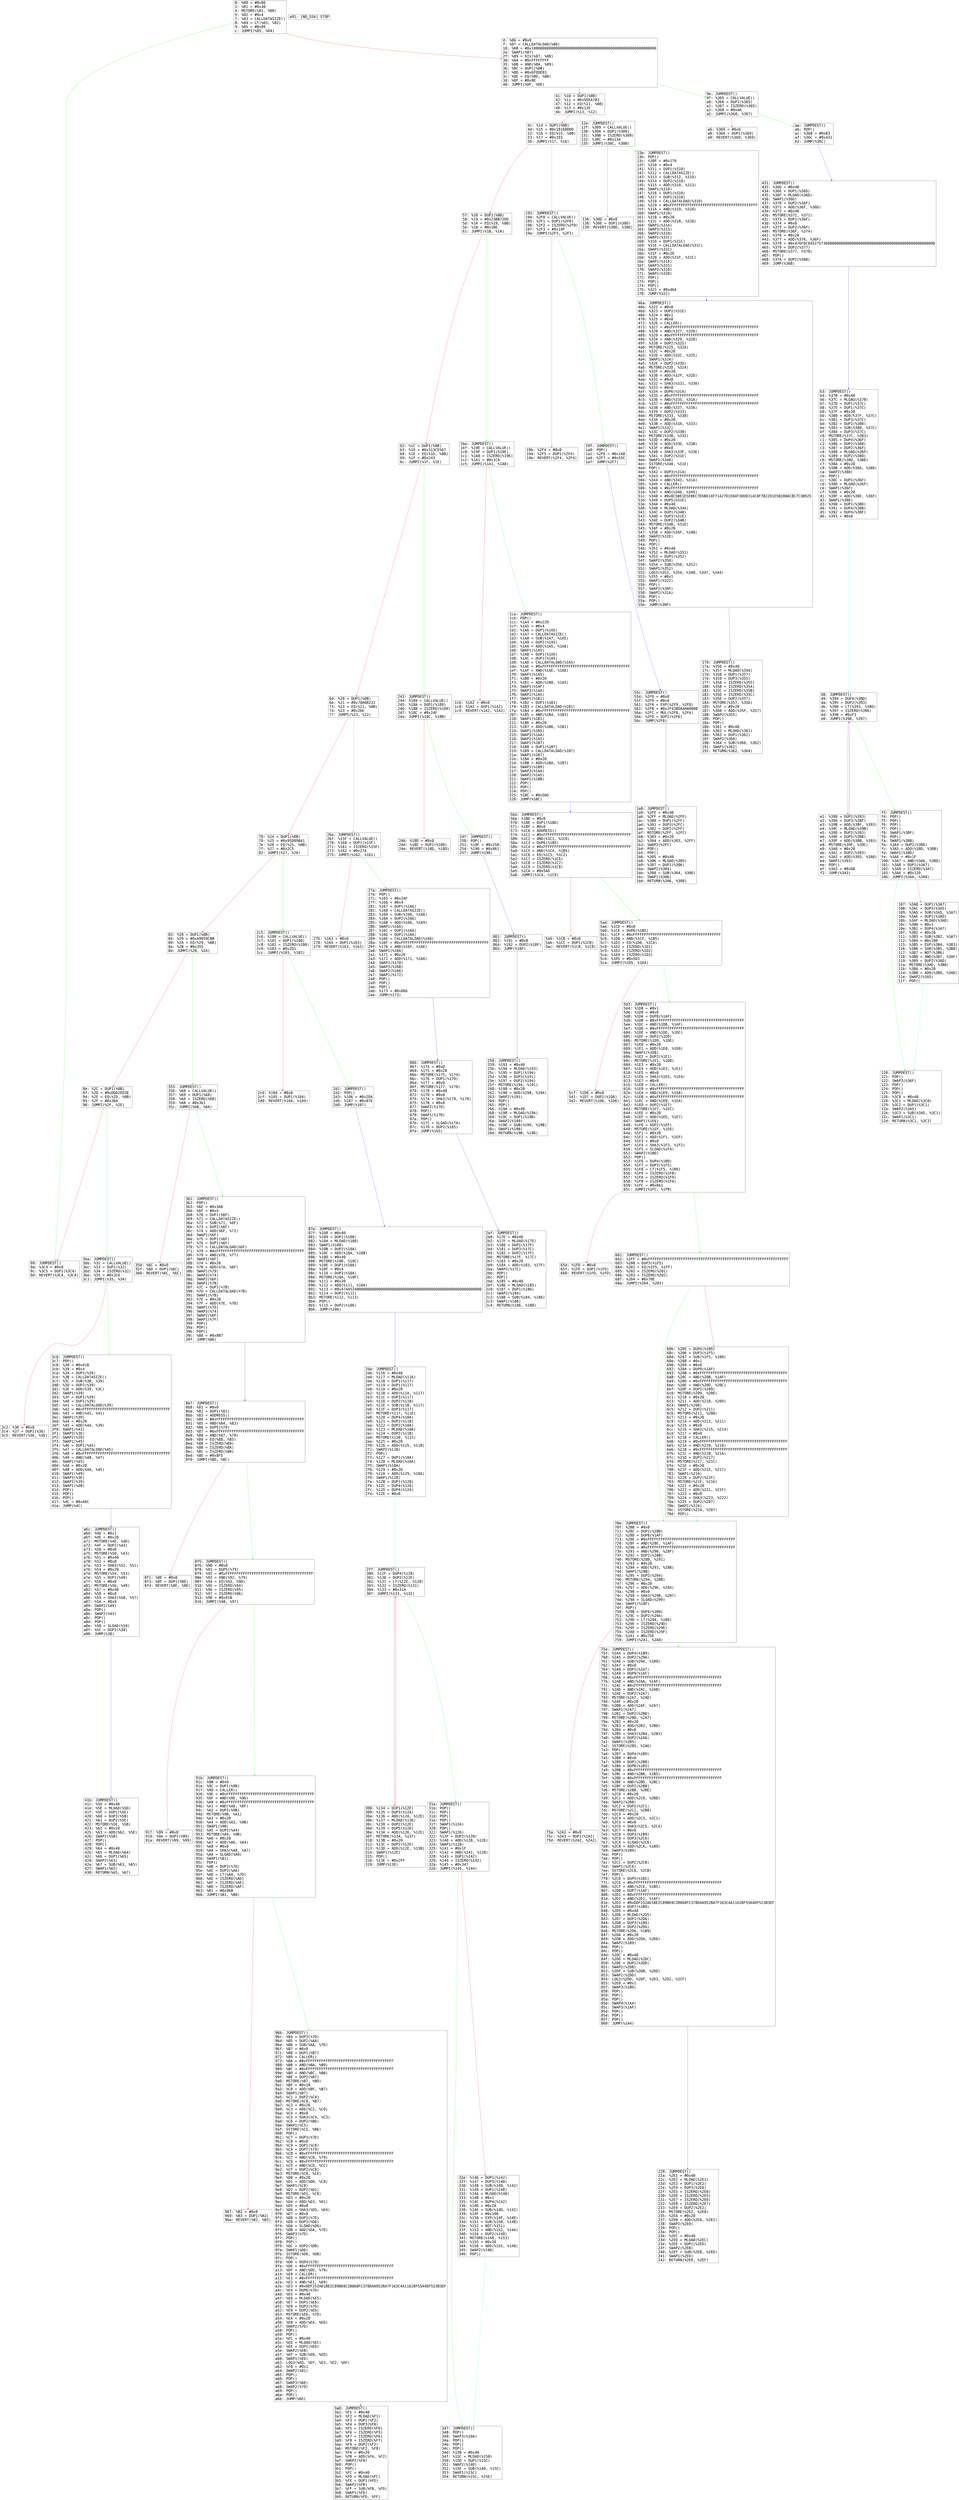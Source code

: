 digraph "graph.cfg.gv" {
	subgraph global {
		node [fontname=Courier fontsize=30.0 rank=same shape=box]
		block_0 [label="0: %00 = #0x80\l2: %01 = #0x40\l4: MSTORE(%01, %00)\l5: %02 = #0x4\l7: %03 = CALLDATASIZE()\l8: %04 = LT(%03, %02)\l9: %05 = #0x99\lc: JUMPI(%05, %04)\l"]
		block_d [label="d: %06 = #0x0\lf: %07 = CALLDATALOAD(%06)\l10: %08 = #0x100000000000000000000000000000000000000000000000000000000\l2e: SWAP1(%07)\l2f: %09 = DIV(%07, %08)\l30: %0A = #0xFFFFFFFF\l35: %0B = AND(%0A, %09)\l36: %0C = DUP1(%0B)\l37: %0D = #0x6FDDE03\l3c: %0E = EQ(%0D, %0B)\l3d: %0F = #0x9E\l40: JUMPI(%0F, %0E)\l"]
		block_41 [label="41: %10 = DUP1(%0B)\l42: %11 = #0x95EA7B3\l47: %12 = EQ(%11, %0B)\l48: %13 = #0x12E\l4b: JUMPI(%13, %12)\l"]
		block_4c [label="4c: %14 = DUP1(%0B)\l4d: %15 = #0x18160DDD\l52: %16 = EQ(%15, %0B)\l53: %17 = #0x193\l56: JUMPI(%17, %16)\l"]
		block_57 [label="57: %18 = DUP1(%0B)\l58: %19 = #0x23B872DD\l5d: %1A = EQ(%19, %0B)\l5e: %1B = #0x1BE\l61: JUMPI(%1B, %1A)\l"]
		block_62 [label="62: %1C = DUP1(%0B)\l63: %1D = #0x313CE567\l68: %1E = EQ(%1D, %0B)\l69: %1F = #0x243\l6c: JUMPI(%1F, %1E)\l"]
		block_6d [label="6d: %20 = DUP1(%0B)\l6e: %21 = #0x70A08231\l73: %22 = EQ(%21, %0B)\l74: %23 = #0x26E\l77: JUMPI(%23, %22)\l"]
		block_78 [label="78: %24 = DUP1(%0B)\l79: %25 = #0x95D89B41\l7e: %26 = EQ(%25, %0B)\l7f: %27 = #0x2C5\l82: JUMPI(%27, %26)\l"]
		block_83 [label="83: %28 = DUP1(%0B)\l84: %29 = #0xA9059CBB\l89: %2A = EQ(%29, %0B)\l8a: %2B = #0x355\l8d: JUMPI(%2B, %2A)\l"]
		block_8e [label="8e: %2C = DUP1(%0B)\l8f: %2D = #0xDD62ED3E\l94: %2E = EQ(%2D, %0B)\l95: %2F = #0x3BA\l98: JUMPI(%2F, %2E)\l"]
		block_99 [label="99: JUMPDEST()\l9a: %3C4 = #0x0\l9c: %3C5 = DUP1(%3C4)\l9d: REVERT(%3C4, %3C4)\l"]
		block_9e [label="9e: JUMPDEST()\l9f: %365 = CALLVALUE()\la0: %366 = DUP1(%365)\la1: %367 = ISZERO(%365)\la2: %368 = #0xAA\la5: JUMPI(%368, %367)\l"]
		block_a6 [label="a6: %369 = #0x0\la8: %36A = DUP1(%369)\la9: REVERT(%369, %369)\l"]
		block_aa [label="aa: JUMPDEST()\lab: POP()\lac: %36B = #0xB3\laf: %36C = #0x431\lb2: JUMP(%36C)\l"]
		block_b3 [label="b3: JUMPDEST()\lb4: %37B = #0x40\lb6: %37C = MLOAD(%37B)\lb7: %37D = DUP1(%37C)\lb8: %37E = DUP1(%37C)\lb9: %37F = #0x20\lbb: %380 = ADD(%37F, %37C)\lbc: %381 = DUP3(%37C)\lbd: %382 = DUP2(%380)\lbe: %383 = SUB(%380, %37C)\lbf: %384 = DUP3(%37C)\lc0: MSTORE(%37C, %383)\lc1: %385 = DUP4(%36F)\lc2: %386 = DUP2(%380)\lc3: %387 = DUP2(%36F)\lc4: %388 = MLOAD(%36F)\lc5: %389 = DUP2(%380)\lc6: MSTORE(%380, %388)\lc7: %38A = #0x20\lc9: %38B = ADD(%38A, %380)\lca: SWAP2(%380)\lcb: POP()\lcc: %38C = DUP1(%36F)\lcd: %38D = MLOAD(%36F)\lce: SWAP1(%36F)\lcf: %38E = #0x20\ld1: %38F = ADD(%38E, %36F)\ld2: SWAP1(%38D)\ld3: %390 = DUP1(%38D)\ld4: %391 = DUP4(%38B)\ld5: %392 = DUP4(%38F)\ld6: %393 = #0x0\l"]
		block_d8 [label="d8: JUMPDEST()\ld9: %394 = DUP4(%38D)\lda: %395 = DUP2(%393)\ldb: %396 = LT(%393, %38D)\ldc: %397 = ISZERO(%396)\ldd: %398 = #0xF3\le0: JUMPI(%398, %397)\l"]
		block_e1 [label="e1: %399 = DUP1(%393)\le2: %39A = DUP3(%38F)\le3: %39B = ADD(%38F, %393)\le4: %39C = MLOAD(%39B)\le5: %39D = DUP2(%393)\le6: %39E = DUP5(%38B)\le7: %39F = ADD(%38B, %393)\le8: MSTORE(%39F, %39C)\le9: %3A0 = #0x20\leb: %3A1 = DUP2(%393)\lec: %3A2 = ADD(%393, %3A0)\led: SWAP1(%393)\lee: POP()\lef: %3A3 = #0xD8\lf2: JUMP(%3A3)\l"]
		block_f3 [label="f3: JUMPDEST()\lf4: POP()\lf5: POP()\lf6: POP()\lf7: POP()\lf8: SWAP1(%38F)\lf9: POP()\lfa: SWAP1(%38B)\lfb: %3A4 = DUP2(%38D)\lfc: %3A5 = ADD(%38D, %38B)\lfd: SWAP1(%38D)\lfe: %3A6 = #0x1F\l100: %3A7 = AND(%3A6, %38D)\l101: %3A8 = DUP1(%3A7)\l102: %3A9 = ISZERO(%3A7)\l103: %3AA = #0x120\l106: JUMPI(%3AA, %3A9)\l"]
		block_107 [label="107: %3AB = DUP1(%3A7)\l108: %3AC = DUP3(%3A5)\l109: %3AD = SUB(%3A5, %3A7)\l10a: %3AE = DUP1(%3AD)\l10b: %3AF = MLOAD(%3AD)\l10c: %3B0 = #0x1\l10e: %3B1 = DUP4(%3A7)\l10f: %3B2 = #0x20\l111: %3B3 = SUB(%3B2, %3A7)\l112: %3B4 = #0x100\l115: %3B5 = EXP(%3B4, %3B3)\l116: %3B6 = SUB(%3B5, %3B0)\l117: %3B7 = NOT(%3B6)\l118: %3B8 = AND(%3B7, %3AF)\l119: %3B9 = DUP2(%3AD)\l11a: MSTORE(%3AD, %3B8)\l11b: %3BA = #0x20\l11d: %3BB = ADD(%3BA, %3AD)\l11e: SWAP2(%3A5)\l11f: POP()\l"]
		block_120 [label="120: JUMPDEST()\l121: POP()\l122: SWAP3(%36F)\l123: POP()\l124: POP()\l125: POP()\l126: %3C0 = #0x40\l128: %3C1 = MLOAD(%3C0)\l129: %3C2 = DUP1(%3C1)\l12a: SWAP2(%3A5)\l12b: %3C3 = SUB(%3A5, %3C1)\l12c: SWAP1(%3C1)\l12d: RETURN(%3C1, %3C3)\l"]
		block_12e [label="12e: JUMPDEST()\l12f: %309 = CALLVALUE()\l130: %30A = DUP1(%309)\l131: %30B = ISZERO(%309)\l132: %30C = #0x13A\l135: JUMPI(%30C, %30B)\l"]
		block_136 [label="136: %30D = #0x0\l138: %30E = DUP1(%30D)\l139: REVERT(%30D, %30D)\l"]
		block_13a [label="13a: JUMPDEST()\l13b: POP()\l13c: %30F = #0x179\l13f: %310 = #0x4\l141: %311 = DUP1(%310)\l142: %312 = CALLDATASIZE()\l143: %313 = SUB(%312, %310)\l144: %314 = DUP2(%310)\l145: %315 = ADD(%310, %313)\l146: SWAP1(%310)\l147: %316 = DUP1(%310)\l148: %317 = DUP1(%310)\l149: %318 = CALLDATALOAD(%310)\l14a: %319 = #0xFFFFFFFFFFFFFFFFFFFFFFFFFFFFFFFFFFFFFFFF\l15f: %31A = AND(%319, %318)\l160: SWAP1(%310)\l161: %31B = #0x20\l163: %31C = ADD(%31B, %310)\l164: SWAP1(%31A)\l165: SWAP3(%315)\l166: SWAP2(%310)\l167: SWAP1(%31C)\l168: %31D = DUP1(%31C)\l169: %31E = CALLDATALOAD(%31C)\l16a: SWAP1(%31C)\l16b: %31F = #0x20\l16d: %320 = ADD(%31F, %31C)\l16e: SWAP1(%31E)\l16f: SWAP3(%315)\l170: SWAP2(%310)\l171: SWAP1(%320)\l172: POP()\l173: POP()\l174: POP()\l175: %321 = #0x46A\l178: JUMP(%321)\l"]
		block_179 [label="179: JUMPDEST()\l17a: %356 = #0x40\l17c: %357 = MLOAD(%356)\l17d: %358 = DUP1(%357)\l17e: %359 = DUP3(%355)\l17f: %35A = ISZERO(%355)\l180: %35B = ISZERO(%35A)\l181: %35C = ISZERO(%35B)\l182: %35D = ISZERO(%35C)\l183: %35E = DUP2(%357)\l184: MSTORE(%357, %35D)\l185: %35F = #0x20\l187: %360 = ADD(%35F, %357)\l188: SWAP2(%355)\l189: POP()\l18a: POP()\l18b: %361 = #0x40\l18d: %362 = MLOAD(%361)\l18e: %363 = DUP1(%362)\l18f: SWAP2(%360)\l190: %364 = SUB(%360, %362)\l191: SWAP1(%362)\l192: RETURN(%362, %364)\l"]
		block_193 [label="193: JUMPDEST()\l194: %2F0 = CALLVALUE()\l195: %2F1 = DUP1(%2F0)\l196: %2F2 = ISZERO(%2F0)\l197: %2F3 = #0x19F\l19a: JUMPI(%2F3, %2F2)\l"]
		block_19b [label="19b: %2F4 = #0x0\l19d: %2F5 = DUP1(%2F4)\l19e: REVERT(%2F4, %2F4)\l"]
		block_19f [label="19f: JUMPDEST()\l1a0: POP()\l1a1: %2F6 = #0x1A8\l1a4: %2F7 = #0x55C\l1a7: JUMP(%2F7)\l"]
		block_1a8 [label="1a8: JUMPDEST()\l1a9: %2FE = #0x40\l1ab: %2FF = MLOAD(%2FE)\l1ac: %300 = DUP1(%2FF)\l1ad: %301 = DUP3(%2FC)\l1ae: %302 = DUP2(%2FF)\l1af: MSTORE(%2FF, %2FC)\l1b0: %303 = #0x20\l1b2: %304 = ADD(%303, %2FF)\l1b3: SWAP2(%2FC)\l1b4: POP()\l1b5: POP()\l1b6: %305 = #0x40\l1b8: %306 = MLOAD(%305)\l1b9: %307 = DUP1(%306)\l1ba: SWAP2(%304)\l1bb: %308 = SUB(%304, %306)\l1bc: SWAP1(%306)\l1bd: RETURN(%306, %308)\l"]
		block_1be [label="1be: JUMPDEST()\l1bf: %19E = CALLVALUE()\l1c0: %19F = DUP1(%19E)\l1c1: %1A0 = ISZERO(%19E)\l1c2: %1A1 = #0x1CA\l1c5: JUMPI(%1A1, %1A0)\l"]
		block_1c6 [label="1c6: %1A2 = #0x0\l1c8: %1A3 = DUP1(%1A2)\l1c9: REVERT(%1A2, %1A2)\l"]
		block_1ca [label="1ca: JUMPDEST()\l1cb: POP()\l1cc: %1A4 = #0x229\l1cf: %1A5 = #0x4\l1d1: %1A6 = DUP1(%1A5)\l1d2: %1A7 = CALLDATASIZE()\l1d3: %1A8 = SUB(%1A7, %1A5)\l1d4: %1A9 = DUP2(%1A5)\l1d5: %1AA = ADD(%1A5, %1A8)\l1d6: SWAP1(%1A5)\l1d7: %1AB = DUP1(%1A5)\l1d8: %1AC = DUP1(%1A5)\l1d9: %1AD = CALLDATALOAD(%1A5)\l1da: %1AE = #0xFFFFFFFFFFFFFFFFFFFFFFFFFFFFFFFFFFFFFFFF\l1ef: %1AF = AND(%1AE, %1AD)\l1f0: SWAP1(%1A5)\l1f1: %1B0 = #0x20\l1f3: %1B1 = ADD(%1B0, %1A5)\l1f4: SWAP1(%1AF)\l1f5: SWAP3(%1AA)\l1f6: SWAP2(%1A5)\l1f7: SWAP1(%1B1)\l1f8: %1B2 = DUP1(%1B1)\l1f9: %1B3 = CALLDATALOAD(%1B1)\l1fa: %1B4 = #0xFFFFFFFFFFFFFFFFFFFFFFFFFFFFFFFFFFFFFFFF\l20f: %1B5 = AND(%1B4, %1B3)\l210: SWAP1(%1B1)\l211: %1B6 = #0x20\l213: %1B7 = ADD(%1B6, %1B1)\l214: SWAP1(%1B5)\l215: SWAP3(%1AA)\l216: SWAP2(%1A5)\l217: SWAP1(%1B7)\l218: %1B8 = DUP1(%1B7)\l219: %1B9 = CALLDATALOAD(%1B7)\l21a: SWAP1(%1B7)\l21b: %1BA = #0x20\l21d: %1BB = ADD(%1BA, %1B7)\l21e: SWAP1(%1B9)\l21f: SWAP3(%1AA)\l220: SWAP2(%1A5)\l221: SWAP1(%1BB)\l222: POP()\l223: POP()\l224: POP()\l225: %1BC = #0x56D\l228: JUMP(%1BC)\l"]
		block_229 [label="229: JUMPDEST()\l22a: %2E1 = #0x40\l22c: %2E2 = MLOAD(%2E1)\l22d: %2E3 = DUP1(%2E2)\l22e: %2E4 = DUP3(%2E0)\l22f: %2E5 = ISZERO(%2E0)\l230: %2E6 = ISZERO(%2E5)\l231: %2E7 = ISZERO(%2E6)\l232: %2E8 = ISZERO(%2E7)\l233: %2E9 = DUP2(%2E2)\l234: MSTORE(%2E2, %2E8)\l235: %2EA = #0x20\l237: %2EB = ADD(%2EA, %2E2)\l238: SWAP2(%2E0)\l239: POP()\l23a: POP()\l23b: %2EC = #0x40\l23d: %2ED = MLOAD(%2EC)\l23e: %2EE = DUP1(%2ED)\l23f: SWAP2(%2EB)\l240: %2EF = SUB(%2EB, %2ED)\l241: SWAP1(%2ED)\l242: RETURN(%2ED, %2EF)\l"]
		block_243 [label="243: JUMPDEST()\l244: %189 = CALLVALUE()\l245: %18A = DUP1(%189)\l246: %18B = ISZERO(%189)\l247: %18C = #0x24F\l24a: JUMPI(%18C, %18B)\l"]
		block_24b [label="24b: %18D = #0x0\l24d: %18E = DUP1(%18D)\l24e: REVERT(%18D, %18D)\l"]
		block_24f [label="24f: JUMPDEST()\l250: POP()\l251: %18F = #0x258\l254: %190 = #0x861\l257: JUMP(%190)\l"]
		block_258 [label="258: JUMPDEST()\l259: %193 = #0x40\l25b: %194 = MLOAD(%193)\l25c: %195 = DUP1(%194)\l25d: %196 = DUP3(%191)\l25e: %197 = DUP2(%194)\l25f: MSTORE(%194, %191)\l260: %198 = #0x20\l262: %199 = ADD(%198, %194)\l263: SWAP2(%191)\l264: POP()\l265: POP()\l266: %19A = #0x40\l268: %19B = MLOAD(%19A)\l269: %19C = DUP1(%19B)\l26a: SWAP2(%199)\l26b: %19D = SUB(%199, %19B)\l26c: SWAP1(%19B)\l26d: RETURN(%19B, %19D)\l"]
		block_26e [label="26e: JUMPDEST()\l26f: %15F = CALLVALUE()\l270: %160 = DUP1(%15F)\l271: %161 = ISZERO(%15F)\l272: %162 = #0x27A\l275: JUMPI(%162, %161)\l"]
		block_276 [label="276: %163 = #0x0\l278: %164 = DUP1(%163)\l279: REVERT(%163, %163)\l"]
		block_27a [label="27a: JUMPDEST()\l27b: POP()\l27c: %165 = #0x2AF\l27f: %166 = #0x4\l281: %167 = DUP1(%166)\l282: %168 = CALLDATASIZE()\l283: %169 = SUB(%168, %166)\l284: %16A = DUP2(%166)\l285: %16B = ADD(%166, %169)\l286: SWAP1(%166)\l287: %16C = DUP1(%166)\l288: %16D = DUP1(%166)\l289: %16E = CALLDATALOAD(%166)\l28a: %16F = #0xFFFFFFFFFFFFFFFFFFFFFFFFFFFFFFFFFFFFFFFF\l29f: %170 = AND(%16F, %16E)\l2a0: SWAP1(%166)\l2a1: %171 = #0x20\l2a3: %172 = ADD(%171, %166)\l2a4: SWAP1(%170)\l2a5: SWAP3(%16B)\l2a6: SWAP2(%166)\l2a7: SWAP1(%172)\l2a8: POP()\l2a9: POP()\l2aa: POP()\l2ab: %173 = #0x866\l2ae: JUMP(%173)\l"]
		block_2af [label="2af: JUMPDEST()\l2b0: %17E = #0x40\l2b2: %17F = MLOAD(%17E)\l2b3: %180 = DUP1(%17F)\l2b4: %181 = DUP3(%17C)\l2b5: %182 = DUP2(%17F)\l2b6: MSTORE(%17F, %17C)\l2b7: %183 = #0x20\l2b9: %184 = ADD(%183, %17F)\l2ba: SWAP2(%17C)\l2bb: POP()\l2bc: POP()\l2bd: %185 = #0x40\l2bf: %186 = MLOAD(%185)\l2c0: %187 = DUP1(%186)\l2c1: SWAP2(%184)\l2c2: %188 = SUB(%184, %186)\l2c3: SWAP1(%186)\l2c4: RETURN(%186, %188)\l"]
		block_2c5 [label="2c5: JUMPDEST()\l2c6: %100 = CALLVALUE()\l2c7: %101 = DUP1(%100)\l2c8: %102 = ISZERO(%100)\l2c9: %103 = #0x2D1\l2cc: JUMPI(%103, %102)\l"]
		block_2cd [label="2cd: %104 = #0x0\l2cf: %105 = DUP1(%104)\l2d0: REVERT(%104, %104)\l"]
		block_2d1 [label="2d1: JUMPDEST()\l2d2: POP()\l2d3: %106 = #0x2DA\l2d6: %107 = #0x87E\l2d9: JUMP(%107)\l"]
		block_2da [label="2da: JUMPDEST()\l2db: %116 = #0x40\l2dd: %117 = MLOAD(%116)\l2de: %118 = DUP1(%117)\l2df: %119 = DUP1(%117)\l2e0: %11A = #0x20\l2e2: %11B = ADD(%11A, %117)\l2e3: %11C = DUP3(%117)\l2e4: %11D = DUP2(%11B)\l2e5: %11E = SUB(%11B, %117)\l2e6: %11F = DUP3(%117)\l2e7: MSTORE(%117, %11E)\l2e8: %120 = DUP4(%10A)\l2e9: %121 = DUP2(%11B)\l2ea: %122 = DUP2(%10A)\l2eb: %123 = MLOAD(%10A)\l2ec: %124 = DUP2(%11B)\l2ed: MSTORE(%11B, %123)\l2ee: %125 = #0x20\l2f0: %126 = ADD(%125, %11B)\l2f1: SWAP2(%11B)\l2f2: POP()\l2f3: %127 = DUP1(%10A)\l2f4: %128 = MLOAD(%10A)\l2f5: SWAP1(%10A)\l2f6: %129 = #0x20\l2f8: %12A = ADD(%129, %10A)\l2f9: SWAP1(%128)\l2fa: %12B = DUP1(%128)\l2fb: %12C = DUP4(%126)\l2fc: %12D = DUP4(%12A)\l2fd: %12E = #0x0\l"]
		block_2ff [label="2ff: JUMPDEST()\l300: %12F = DUP4(%128)\l301: %130 = DUP2(%12E)\l302: %131 = LT(%12E, %128)\l303: %132 = ISZERO(%131)\l304: %133 = #0x31A\l307: JUMPI(%133, %132)\l"]
		block_308 [label="308: %134 = DUP1(%12E)\l309: %135 = DUP3(%12A)\l30a: %136 = ADD(%12A, %12E)\l30b: %137 = MLOAD(%136)\l30c: %138 = DUP2(%12E)\l30d: %139 = DUP5(%126)\l30e: %13A = ADD(%126, %12E)\l30f: MSTORE(%13A, %137)\l310: %13B = #0x20\l312: %13C = DUP2(%12E)\l313: %13D = ADD(%12E, %13B)\l314: SWAP1(%12E)\l315: POP()\l316: %13E = #0x2FF\l319: JUMP(%13E)\l"]
		block_31a [label="31a: JUMPDEST()\l31b: POP()\l31c: POP()\l31d: POP()\l31e: POP()\l31f: SWAP1(%12A)\l320: POP()\l321: SWAP1(%126)\l322: %13F = DUP2(%128)\l323: %140 = ADD(%128, %126)\l324: SWAP1(%128)\l325: %141 = #0x1F\l327: %142 = AND(%141, %128)\l328: %143 = DUP1(%142)\l329: %144 = ISZERO(%142)\l32a: %145 = #0x347\l32d: JUMPI(%145, %144)\l"]
		block_32e [label="32e: %146 = DUP1(%142)\l32f: %147 = DUP3(%140)\l330: %148 = SUB(%140, %142)\l331: %149 = DUP1(%148)\l332: %14A = MLOAD(%148)\l333: %14B = #0x1\l335: %14C = DUP4(%142)\l336: %14D = #0x20\l338: %14E = SUB(%14D, %142)\l339: %14F = #0x100\l33c: %150 = EXP(%14F, %14E)\l33d: %151 = SUB(%150, %14B)\l33e: %152 = NOT(%151)\l33f: %153 = AND(%152, %14A)\l340: %154 = DUP2(%148)\l341: MSTORE(%148, %153)\l342: %155 = #0x20\l344: %156 = ADD(%155, %148)\l345: SWAP2(%140)\l346: POP()\l"]
		block_347 [label="347: JUMPDEST()\l348: POP()\l349: SWAP3(%10A)\l34a: POP()\l34b: POP()\l34c: POP()\l34d: %15B = #0x40\l34f: %15C = MLOAD(%15B)\l350: %15D = DUP1(%15C)\l351: SWAP2(%140)\l352: %15E = SUB(%140, %15C)\l353: SWAP1(%15C)\l354: RETURN(%15C, %15E)\l"]
		block_355 [label="355: JUMPDEST()\l356: %68 = CALLVALUE()\l357: %69 = DUP1(%68)\l358: %6A = ISZERO(%68)\l359: %6B = #0x361\l35c: JUMPI(%6B, %6A)\l"]
		block_35d [label="35d: %6C = #0x0\l35f: %6D = DUP1(%6C)\l360: REVERT(%6C, %6C)\l"]
		block_361 [label="361: JUMPDEST()\l362: POP()\l363: %6E = #0x3A0\l366: %6F = #0x4\l368: %70 = DUP1(%6F)\l369: %71 = CALLDATASIZE()\l36a: %72 = SUB(%71, %6F)\l36b: %73 = DUP2(%6F)\l36c: %74 = ADD(%6F, %72)\l36d: SWAP1(%6F)\l36e: %75 = DUP1(%6F)\l36f: %76 = DUP1(%6F)\l370: %77 = CALLDATALOAD(%6F)\l371: %78 = #0xFFFFFFFFFFFFFFFFFFFFFFFFFFFFFFFFFFFFFFFF\l386: %79 = AND(%78, %77)\l387: SWAP1(%6F)\l388: %7A = #0x20\l38a: %7B = ADD(%7A, %6F)\l38b: SWAP1(%79)\l38c: SWAP3(%74)\l38d: SWAP2(%6F)\l38e: SWAP1(%7B)\l38f: %7C = DUP1(%7B)\l390: %7D = CALLDATALOAD(%7B)\l391: SWAP1(%7B)\l392: %7E = #0x20\l394: %7F = ADD(%7E, %7B)\l395: SWAP1(%7D)\l396: SWAP3(%74)\l397: SWAP2(%6F)\l398: SWAP1(%7F)\l399: POP()\l39a: POP()\l39b: POP()\l39c: %80 = #0x8B7\l39f: JUMP(%80)\l"]
		block_3a0 [label="3a0: JUMPDEST()\l3a1: %F1 = #0x40\l3a3: %F2 = MLOAD(%F1)\l3a4: %F3 = DUP1(%F2)\l3a5: %F4 = DUP3(%F0)\l3a6: %F5 = ISZERO(%F0)\l3a7: %F6 = ISZERO(%F5)\l3a8: %F7 = ISZERO(%F6)\l3a9: %F8 = ISZERO(%F7)\l3aa: %F9 = DUP2(%F2)\l3ab: MSTORE(%F2, %F8)\l3ac: %FA = #0x20\l3ae: %FB = ADD(%FA, %F2)\l3af: SWAP2(%F0)\l3b0: POP()\l3b1: POP()\l3b2: %FC = #0x40\l3b4: %FD = MLOAD(%FC)\l3b5: %FE = DUP1(%FD)\l3b6: SWAP2(%FB)\l3b7: %FF = SUB(%FB, %FD)\l3b8: SWAP1(%FD)\l3b9: RETURN(%FD, %FF)\l"]
		block_3ba [label="3ba: JUMPDEST()\l3bb: %32 = CALLVALUE()\l3bc: %33 = DUP1(%32)\l3bd: %34 = ISZERO(%32)\l3be: %35 = #0x3C6\l3c1: JUMPI(%35, %34)\l"]
		block_3c2 [label="3c2: %36 = #0x0\l3c4: %37 = DUP1(%36)\l3c5: REVERT(%36, %36)\l"]
		block_3c6 [label="3c6: JUMPDEST()\l3c7: POP()\l3c8: %38 = #0x41B\l3cb: %39 = #0x4\l3cd: %3A = DUP1(%39)\l3ce: %3B = CALLDATASIZE()\l3cf: %3C = SUB(%3B, %39)\l3d0: %3D = DUP2(%39)\l3d1: %3E = ADD(%39, %3C)\l3d2: SWAP1(%39)\l3d3: %3F = DUP1(%39)\l3d4: %40 = DUP1(%39)\l3d5: %41 = CALLDATALOAD(%39)\l3d6: %42 = #0xFFFFFFFFFFFFFFFFFFFFFFFFFFFFFFFFFFFFFFFF\l3eb: %43 = AND(%42, %41)\l3ec: SWAP1(%39)\l3ed: %44 = #0x20\l3ef: %45 = ADD(%44, %39)\l3f0: SWAP1(%43)\l3f1: SWAP3(%3E)\l3f2: SWAP2(%39)\l3f3: SWAP1(%45)\l3f4: %46 = DUP1(%45)\l3f5: %47 = CALLDATALOAD(%45)\l3f6: %48 = #0xFFFFFFFFFFFFFFFFFFFFFFFFFFFFFFFFFFFFFFFF\l40b: %49 = AND(%48, %47)\l40c: SWAP1(%45)\l40d: %4A = #0x20\l40f: %4B = ADD(%4A, %45)\l410: SWAP1(%49)\l411: SWAP3(%3E)\l412: SWAP2(%39)\l413: SWAP1(%4B)\l414: POP()\l415: POP()\l416: POP()\l417: %4C = #0xA6C\l41a: JUMP(%4C)\l"]
		block_41b [label="41b: JUMPDEST()\l41c: %5D = #0x40\l41e: %5E = MLOAD(%5D)\l41f: %5F = DUP1(%5E)\l420: %60 = DUP3(%5B)\l421: %61 = DUP2(%5E)\l422: MSTORE(%5E, %5B)\l423: %62 = #0x20\l425: %63 = ADD(%62, %5E)\l426: SWAP2(%5B)\l427: POP()\l428: POP()\l429: %64 = #0x40\l42b: %65 = MLOAD(%64)\l42c: %66 = DUP1(%65)\l42d: SWAP2(%63)\l42e: %67 = SUB(%63, %65)\l42f: SWAP1(%65)\l430: RETURN(%65, %67)\l"]
		block_431 [label="431: JUMPDEST()\l432: %36D = #0x40\l434: %36E = DUP1(%36D)\l435: %36F = MLOAD(%36D)\l436: SWAP1(%36D)\l437: %370 = DUP2(%36F)\l438: %371 = ADD(%36F, %36D)\l439: %372 = #0x40\l43b: MSTORE(%372, %371)\l43c: %373 = DUP1(%36F)\l43d: %374 = #0x8\l43f: %375 = DUP2(%36F)\l440: MSTORE(%36F, %374)\l441: %376 = #0x20\l443: %377 = ADD(%376, %36F)\l444: %378 = #0x476F6C6452757368000000000000000000000000000000000000000000000000\l465: %379 = DUP2(%377)\l466: MSTORE(%377, %378)\l467: POP()\l468: %37A = DUP2(%36B)\l469: JUMP(%36B)\l"]
		block_46a [label="46a: JUMPDEST()\l46b: %322 = #0x0\l46d: %323 = DUP2(%31E)\l46e: %324 = #0x1\l470: %325 = #0x0\l472: %326 = CALLER()\l473: %327 = #0xFFFFFFFFFFFFFFFFFFFFFFFFFFFFFFFFFFFFFFFF\l488: %328 = AND(%327, %326)\l489: %329 = #0xFFFFFFFFFFFFFFFFFFFFFFFFFFFFFFFFFFFFFFFF\l49e: %32A = AND(%329, %328)\l49f: %32B = DUP2(%325)\l4a0: MSTORE(%325, %32A)\l4a1: %32C = #0x20\l4a3: %32D = ADD(%32C, %325)\l4a4: SWAP1(%324)\l4a5: %32E = DUP2(%32D)\l4a6: MSTORE(%32D, %324)\l4a7: %32F = #0x20\l4a9: %330 = ADD(%32F, %32D)\l4aa: %331 = #0x0\l4ac: %332 = SHA3(%331, %330)\l4ad: %333 = #0x0\l4af: %334 = DUP6(%31A)\l4b0: %335 = #0xFFFFFFFFFFFFFFFFFFFFFFFFFFFFFFFFFFFFFFFF\l4c5: %336 = AND(%335, %31A)\l4c6: %337 = #0xFFFFFFFFFFFFFFFFFFFFFFFFFFFFFFFFFFFFFFFF\l4db: %338 = AND(%337, %336)\l4dc: %339 = DUP2(%333)\l4dd: MSTORE(%333, %338)\l4de: %33A = #0x20\l4e0: %33B = ADD(%33A, %333)\l4e1: SWAP1(%332)\l4e2: %33C = DUP2(%33B)\l4e3: MSTORE(%33B, %332)\l4e4: %33D = #0x20\l4e6: %33E = ADD(%33D, %33B)\l4e7: %33F = #0x0\l4e9: %340 = SHA3(%33F, %33E)\l4ea: %341 = DUP2(%31E)\l4eb: SWAP1(%340)\l4ec: SSTORE(%340, %31E)\l4ed: POP()\l4ee: %342 = DUP3(%31A)\l4ef: %343 = #0xFFFFFFFFFFFFFFFFFFFFFFFFFFFFFFFFFFFFFFFF\l504: %344 = AND(%343, %31A)\l505: %345 = CALLER()\l506: %346 = #0xFFFFFFFFFFFFFFFFFFFFFFFFFFFFFFFFFFFFFFFF\l51b: %347 = AND(%346, %345)\l51c: %348 = #0x8C5BE1E5EBEC7D5BD14F71427D1E84F3DD0314C0F7B2291E5B200AC8C7C3B925\l53d: %349 = DUP5(%31E)\l53e: %34A = #0x40\l540: %34B = MLOAD(%34A)\l541: %34C = DUP1(%34B)\l542: %34D = DUP3(%31E)\l543: %34E = DUP2(%34B)\l544: MSTORE(%34B, %31E)\l545: %34F = #0x20\l547: %350 = ADD(%34F, %34B)\l548: SWAP2(%31E)\l549: POP()\l54a: POP()\l54b: %351 = #0x40\l54d: %352 = MLOAD(%351)\l54e: %353 = DUP1(%352)\l54f: SWAP2(%350)\l550: %354 = SUB(%350, %352)\l551: SWAP1(%352)\l552: LOG3(%352, %354, %348, %347, %344)\l553: %355 = #0x1\l555: SWAP1(%322)\l556: POP()\l557: SWAP3(%30F)\l558: SWAP2(%31A)\l559: POP()\l55a: POP()\l55b: JUMP(%30F)\l"]
		block_55c [label="55c: JUMPDEST()\l55d: %2F8 = #0x8\l55f: %2F9 = #0xA\l561: %2FA = EXP(%2F9, %2F8)\l562: %2FB = #0x1F438DAA060000\l56a: %2FC = MUL(%2FB, %2FA)\l56b: %2FD = DUP2(%2F6)\l56c: JUMP(%2F6)\l"]
		block_56d [label="56d: JUMPDEST()\l56e: %1BD = #0x0\l570: %1BE = DUP1(%1BD)\l571: %1BF = #0x0\l573: %1C0 = ADDRESS()\l574: %1C1 = #0xFFFFFFFFFFFFFFFFFFFFFFFFFFFFFFFFFFFFFFFF\l589: %1C2 = AND(%1C1, %1C0)\l58a: %1C3 = DUP6(%1B5)\l58b: %1C4 = #0xFFFFFFFFFFFFFFFFFFFFFFFFFFFFFFFFFFFFFFFF\l5a0: %1C5 = AND(%1C4, %1B5)\l5a1: %1C6 = EQ(%1C5, %1C2)\l5a2: %1C7 = ISZERO(%1C6)\l5a3: %1C8 = ISZERO(%1C7)\l5a4: %1C9 = ISZERO(%1C8)\l5a5: %1CA = #0x5AD\l5a8: JUMPI(%1CA, %1C9)\l"]
		block_5a9 [label="5a9: %1CB = #0x0\l5ab: %1CC = DUP1(%1CB)\l5ac: REVERT(%1CB, %1CB)\l"]
		block_5ad [label="5ad: JUMPDEST()\l5ae: %1CD = #0x0\l5b0: %1CE = DUP6(%1B5)\l5b1: %1CF = #0xFFFFFFFFFFFFFFFFFFFFFFFFFFFFFFFFFFFFFFFF\l5c6: %1D0 = AND(%1CF, %1B5)\l5c7: %1D1 = EQ(%1D0, %1CD)\l5c8: %1D2 = ISZERO(%1D1)\l5c9: %1D3 = ISZERO(%1D2)\l5ca: %1D4 = ISZERO(%1D3)\l5cb: %1D5 = #0x5D3\l5ce: JUMPI(%1D5, %1D4)\l"]
		block_5cf [label="5cf: %1D6 = #0x0\l5d1: %1D7 = DUP1(%1D6)\l5d2: REVERT(%1D6, %1D6)\l"]
		block_5d3 [label="5d3: JUMPDEST()\l5d4: %1D8 = #0x1\l5d6: %1D9 = #0x0\l5d8: %1DA = DUP8(%1AF)\l5d9: %1DB = #0xFFFFFFFFFFFFFFFFFFFFFFFFFFFFFFFFFFFFFFFF\l5ee: %1DC = AND(%1DB, %1AF)\l5ef: %1DD = #0xFFFFFFFFFFFFFFFFFFFFFFFFFFFFFFFFFFFFFFFF\l604: %1DE = AND(%1DD, %1DC)\l605: %1DF = DUP2(%1D9)\l606: MSTORE(%1D9, %1DE)\l607: %1E0 = #0x20\l609: %1E1 = ADD(%1E0, %1D9)\l60a: SWAP1(%1D8)\l60b: %1E2 = DUP2(%1E1)\l60c: MSTORE(%1E1, %1D8)\l60d: %1E3 = #0x20\l60f: %1E4 = ADD(%1E3, %1E1)\l610: %1E5 = #0x0\l612: %1E6 = SHA3(%1E5, %1E4)\l613: %1E7 = #0x0\l615: %1E8 = CALLER()\l616: %1E9 = #0xFFFFFFFFFFFFFFFFFFFFFFFFFFFFFFFFFFFFFFFF\l62b: %1EA = AND(%1E9, %1E8)\l62c: %1EB = #0xFFFFFFFFFFFFFFFFFFFFFFFFFFFFFFFFFFFFFFFF\l641: %1EC = AND(%1EB, %1EA)\l642: %1ED = DUP2(%1E7)\l643: MSTORE(%1E7, %1EC)\l644: %1EE = #0x20\l646: %1EF = ADD(%1EE, %1E7)\l647: SWAP1(%1E6)\l648: %1F0 = DUP2(%1EF)\l649: MSTORE(%1EF, %1E6)\l64a: %1F1 = #0x20\l64c: %1F2 = ADD(%1F1, %1EF)\l64d: %1F3 = #0x0\l64f: %1F4 = SHA3(%1F3, %1F2)\l650: %1F5 = SLOAD(%1F4)\l651: SWAP2(%1BD)\l652: POP()\l653: %1F6 = DUP4(%1B9)\l654: %1F7 = DUP3(%1F5)\l655: %1F8 = LT(%1F5, %1B9)\l656: %1F9 = ISZERO(%1F8)\l657: %1FA = ISZERO(%1F9)\l658: %1FB = ISZERO(%1FA)\l659: %1FC = #0x661\l65c: JUMPI(%1FC, %1FB)\l"]
		block_65d [label="65d: %1FD = #0x0\l65f: %1FE = DUP1(%1FD)\l660: REVERT(%1FD, %1FD)\l"]
		block_661 [label="661: JUMPDEST()\l662: %1FF = #0xFFFFFFFFFFFFFFFFFFFFFFFFFFFFFFFFFFFFFFFFFFFFFFFFFFFFFFFFFFFFFFFF\l683: %200 = DUP3(%1F5)\l684: %201 = EQ(%1F5, %1FF)\l685: %202 = ISZERO(%201)\l686: %203 = ISZERO(%202)\l687: %204 = #0x70E\l68a: JUMPI(%204, %203)\l"]
		block_68b [label="68b: %205 = DUP4(%1B9)\l68c: %206 = DUP3(%1F5)\l68d: %207 = SUB(%1F5, %1B9)\l68e: %208 = #0x1\l690: %209 = #0x0\l692: %20A = DUP9(%1AF)\l693: %20B = #0xFFFFFFFFFFFFFFFFFFFFFFFFFFFFFFFFFFFFFFFF\l6a8: %20C = AND(%20B, %1AF)\l6a9: %20D = #0xFFFFFFFFFFFFFFFFFFFFFFFFFFFFFFFFFFFFFFFF\l6be: %20E = AND(%20D, %20C)\l6bf: %20F = DUP2(%209)\l6c0: MSTORE(%209, %20E)\l6c1: %210 = #0x20\l6c3: %211 = ADD(%210, %209)\l6c4: SWAP1(%208)\l6c5: %212 = DUP2(%211)\l6c6: MSTORE(%211, %208)\l6c7: %213 = #0x20\l6c9: %214 = ADD(%213, %211)\l6ca: %215 = #0x0\l6cc: %216 = SHA3(%215, %214)\l6cd: %217 = #0x0\l6cf: %218 = CALLER()\l6d0: %219 = #0xFFFFFFFFFFFFFFFFFFFFFFFFFFFFFFFFFFFFFFFF\l6e5: %21A = AND(%219, %218)\l6e6: %21B = #0xFFFFFFFFFFFFFFFFFFFFFFFFFFFFFFFFFFFFFFFF\l6fb: %21C = AND(%21B, %21A)\l6fc: %21D = DUP2(%217)\l6fd: MSTORE(%217, %21C)\l6fe: %21E = #0x20\l700: %21F = ADD(%21E, %217)\l701: SWAP1(%216)\l702: %220 = DUP2(%21F)\l703: MSTORE(%21F, %216)\l704: %221 = #0x20\l706: %222 = ADD(%221, %21F)\l707: %223 = #0x0\l709: %224 = SHA3(%223, %222)\l70a: %225 = DUP2(%207)\l70b: SWAP1(%224)\l70c: SSTORE(%224, %207)\l70d: POP()\l"]
		block_70e [label="70e: JUMPDEST()\l70f: %28B = #0x0\l711: %28C = DUP1(%28B)\l712: %28D = DUP8(%1AF)\l713: %28E = #0xFFFFFFFFFFFFFFFFFFFFFFFFFFFFFFFFFFFFFFFF\l728: %28F = AND(%28E, %1AF)\l729: %290 = #0xFFFFFFFFFFFFFFFFFFFFFFFFFFFFFFFFFFFFFFFF\l73e: %291 = AND(%290, %28F)\l73f: %292 = DUP2(%28B)\l740: MSTORE(%28B, %291)\l741: %293 = #0x20\l743: %294 = ADD(%293, %28B)\l744: SWAP1(%28B)\l745: %295 = DUP2(%294)\l746: MSTORE(%294, %28B)\l747: %296 = #0x20\l749: %297 = ADD(%296, %294)\l74a: %298 = #0x0\l74c: %299 = SHA3(%298, %297)\l74d: %29A = SLOAD(%299)\l74e: SWAP1(%1BF)\l74f: POP()\l750: %29B = DUP4(%1B9)\l751: %29C = DUP2(%29A)\l752: %29D = LT(%29A, %1B9)\l753: %29E = ISZERO(%29D)\l754: %29F = ISZERO(%29E)\l755: %2A0 = ISZERO(%29F)\l756: %2A1 = #0x75E\l759: JUMPI(%2A1, %2A0)\l"]
		block_75a [label="75a: %2A2 = #0x0\l75c: %2A3 = DUP1(%2A2)\l75d: REVERT(%2A2, %2A2)\l"]
		block_75e [label="75e: JUMPDEST()\l75f: %2A4 = DUP4(%1B9)\l760: %2A5 = DUP2(%29A)\l761: %2A6 = SUB(%29A, %1B9)\l762: %2A7 = #0x0\l764: %2A8 = DUP1(%2A7)\l765: %2A9 = DUP9(%1AF)\l766: %2AA = #0xFFFFFFFFFFFFFFFFFFFFFFFFFFFFFFFFFFFFFFFF\l77b: %2AB = AND(%2AA, %1AF)\l77c: %2AC = #0xFFFFFFFFFFFFFFFFFFFFFFFFFFFFFFFFFFFFFFFF\l791: %2AD = AND(%2AC, %2AB)\l792: %2AE = DUP2(%2A7)\l793: MSTORE(%2A7, %2AD)\l794: %2AF = #0x20\l796: %2B0 = ADD(%2AF, %2A7)\l797: SWAP1(%2A7)\l798: %2B1 = DUP2(%2B0)\l799: MSTORE(%2B0, %2A7)\l79a: %2B2 = #0x20\l79c: %2B3 = ADD(%2B2, %2B0)\l79d: %2B4 = #0x0\l79f: %2B5 = SHA3(%2B4, %2B3)\l7a0: %2B6 = DUP2(%2A6)\l7a1: SWAP1(%2B5)\l7a2: SSTORE(%2B5, %2A6)\l7a3: POP()\l7a4: %2B7 = DUP4(%1B9)\l7a5: %2B8 = #0x0\l7a7: %2B9 = DUP1(%2B8)\l7a8: %2BA = DUP8(%1B5)\l7a9: %2BB = #0xFFFFFFFFFFFFFFFFFFFFFFFFFFFFFFFFFFFFFFFF\l7be: %2BC = AND(%2BB, %1B5)\l7bf: %2BD = #0xFFFFFFFFFFFFFFFFFFFFFFFFFFFFFFFFFFFFFFFF\l7d4: %2BE = AND(%2BD, %2BC)\l7d5: %2BF = DUP2(%2B8)\l7d6: MSTORE(%2B8, %2BE)\l7d7: %2C0 = #0x20\l7d9: %2C1 = ADD(%2C0, %2B8)\l7da: SWAP1(%2B8)\l7db: %2C2 = DUP2(%2C1)\l7dc: MSTORE(%2C1, %2B8)\l7dd: %2C3 = #0x20\l7df: %2C4 = ADD(%2C3, %2C1)\l7e0: %2C5 = #0x0\l7e2: %2C6 = SHA3(%2C5, %2C4)\l7e3: %2C7 = #0x0\l7e5: %2C8 = DUP3(%1B9)\l7e6: %2C9 = DUP3(%2C6)\l7e7: %2CA = SLOAD(%2C6)\l7e8: %2CB = ADD(%2CA, %1B9)\l7e9: SWAP3(%1B9)\l7ea: POP()\l7eb: POP()\l7ec: %2CC = DUP2(%2CB)\l7ed: SWAP1(%2C6)\l7ee: SSTORE(%2C6, %2CB)\l7ef: POP()\l7f0: %2CD = DUP5(%1B5)\l7f1: %2CE = #0xFFFFFFFFFFFFFFFFFFFFFFFFFFFFFFFFFFFFFFFF\l806: %2CF = AND(%2CE, %1B5)\l807: %2D0 = DUP7(%1AF)\l808: %2D1 = #0xFFFFFFFFFFFFFFFFFFFFFFFFFFFFFFFFFFFFFFFF\l81d: %2D2 = AND(%2D1, %1AF)\l81e: %2D3 = #0xDDF252AD1BE2C89B69C2B068FC378DAA952BA7F163C4A11628F55A4DF523B3EF\l83f: %2D4 = DUP7(%1B9)\l840: %2D5 = #0x40\l842: %2D6 = MLOAD(%2D5)\l843: %2D7 = DUP1(%2D6)\l844: %2D8 = DUP3(%1B9)\l845: %2D9 = DUP2(%2D6)\l846: MSTORE(%2D6, %1B9)\l847: %2DA = #0x20\l849: %2DB = ADD(%2DA, %2D6)\l84a: SWAP2(%1B9)\l84b: POP()\l84c: POP()\l84d: %2DC = #0x40\l84f: %2DD = MLOAD(%2DC)\l850: %2DE = DUP1(%2DD)\l851: SWAP2(%2DB)\l852: %2DF = SUB(%2DB, %2DD)\l853: SWAP1(%2DD)\l854: LOG3(%2DD, %2DF, %2D3, %2D2, %2CF)\l855: %2E0 = #0x1\l857: SWAP3(%1BD)\l858: POP()\l859: POP()\l85a: POP()\l85b: SWAP4(%1A4)\l85c: SWAP3(%1AF)\l85d: POP()\l85e: POP()\l85f: POP()\l860: JUMP(%1A4)\l"]
		block_861 [label="861: JUMPDEST()\l862: %191 = #0x8\l864: %192 = DUP2(%18F)\l865: JUMP(%18F)\l"]
		block_866 [label="866: JUMPDEST()\l867: %174 = #0x0\l869: %175 = #0x20\l86b: MSTORE(%175, %174)\l86c: %176 = DUP1(%170)\l86d: %177 = #0x0\l86f: MSTORE(%177, %170)\l870: %178 = #0x40\l872: %179 = #0x0\l874: %17A = SHA3(%179, %178)\l875: %17B = #0x0\l877: SWAP2(%170)\l878: POP()\l879: SWAP1(%17B)\l87a: POP()\l87b: %17C = SLOAD(%17A)\l87c: %17D = DUP2(%165)\l87d: JUMP(%165)\l"]
		block_87e [label="87e: JUMPDEST()\l87f: %108 = #0x40\l881: %109 = DUP1(%108)\l882: %10A = MLOAD(%108)\l883: SWAP1(%108)\l884: %10B = DUP2(%10A)\l885: %10C = ADD(%10A, %108)\l886: %10D = #0x40\l888: MSTORE(%10D, %10C)\l889: %10E = DUP1(%10A)\l88a: %10F = #0x4\l88c: %110 = DUP2(%10A)\l88d: MSTORE(%10A, %10F)\l88e: %111 = #0x20\l890: %112 = ADD(%111, %10A)\l891: %113 = #0x4744524800000000000000000000000000000000000000000000000000000000\l8b2: %114 = DUP2(%112)\l8b3: MSTORE(%112, %113)\l8b4: POP()\l8b5: %115 = DUP2(%106)\l8b6: JUMP(%106)\l"]
		block_8b7 [label="8b7: JUMPDEST()\l8b8: %81 = #0x0\l8ba: %82 = DUP1(%81)\l8bb: %83 = ADDRESS()\l8bc: %84 = #0xFFFFFFFFFFFFFFFFFFFFFFFFFFFFFFFFFFFFFFFF\l8d1: %85 = AND(%84, %83)\l8d2: %86 = DUP5(%79)\l8d3: %87 = #0xFFFFFFFFFFFFFFFFFFFFFFFFFFFFFFFFFFFFFFFF\l8e8: %88 = AND(%87, %79)\l8e9: %89 = EQ(%88, %85)\l8ea: %8A = ISZERO(%89)\l8eb: %8B = ISZERO(%8A)\l8ec: %8C = ISZERO(%8B)\l8ed: %8D = #0x8F5\l8f0: JUMPI(%8D, %8C)\l"]
		block_8f1 [label="8f1: %8E = #0x0\l8f3: %8F = DUP1(%8E)\l8f4: REVERT(%8E, %8E)\l"]
		block_8f5 [label="8f5: JUMPDEST()\l8f6: %90 = #0x0\l8f8: %91 = DUP5(%79)\l8f9: %92 = #0xFFFFFFFFFFFFFFFFFFFFFFFFFFFFFFFFFFFFFFFF\l90e: %93 = AND(%92, %79)\l90f: %94 = EQ(%93, %90)\l910: %95 = ISZERO(%94)\l911: %96 = ISZERO(%95)\l912: %97 = ISZERO(%96)\l913: %98 = #0x91B\l916: JUMPI(%98, %97)\l"]
		block_917 [label="917: %99 = #0x0\l919: %9A = DUP1(%99)\l91a: REVERT(%99, %99)\l"]
		block_91b [label="91b: JUMPDEST()\l91c: %9B = #0x0\l91e: %9C = DUP1(%9B)\l91f: %9D = CALLER()\l920: %9E = #0xFFFFFFFFFFFFFFFFFFFFFFFFFFFFFFFFFFFFFFFF\l935: %9F = AND(%9E, %9D)\l936: %A0 = #0xFFFFFFFFFFFFFFFFFFFFFFFFFFFFFFFFFFFFFFFF\l94b: %A1 = AND(%A0, %9F)\l94c: %A2 = DUP2(%9B)\l94d: MSTORE(%9B, %A1)\l94e: %A3 = #0x20\l950: %A4 = ADD(%A3, %9B)\l951: SWAP1(%9B)\l952: %A5 = DUP2(%A4)\l953: MSTORE(%A4, %9B)\l954: %A6 = #0x20\l956: %A7 = ADD(%A6, %A4)\l957: %A8 = #0x0\l959: %A9 = SHA3(%A8, %A7)\l95a: %AA = SLOAD(%A9)\l95b: SWAP1(%81)\l95c: POP()\l95d: %AB = DUP3(%7D)\l95e: %AC = DUP2(%AA)\l95f: %AD = LT(%AA, %7D)\l960: %AE = ISZERO(%AD)\l961: %AF = ISZERO(%AE)\l962: %B0 = ISZERO(%AF)\l963: %B1 = #0x96B\l966: JUMPI(%B1, %B0)\l"]
		block_967 [label="967: %B2 = #0x0\l969: %B3 = DUP1(%B2)\l96a: REVERT(%B2, %B2)\l"]
		block_96b [label="96b: JUMPDEST()\l96c: %B4 = DUP3(%7D)\l96d: %B5 = DUP2(%AA)\l96e: %B6 = SUB(%AA, %7D)\l96f: %B7 = #0x0\l971: %B8 = DUP1(%B7)\l972: %B9 = CALLER()\l973: %BA = #0xFFFFFFFFFFFFFFFFFFFFFFFFFFFFFFFFFFFFFFFF\l988: %BB = AND(%BA, %B9)\l989: %BC = #0xFFFFFFFFFFFFFFFFFFFFFFFFFFFFFFFFFFFFFFFF\l99e: %BD = AND(%BC, %BB)\l99f: %BE = DUP2(%B7)\l9a0: MSTORE(%B7, %BD)\l9a1: %BF = #0x20\l9a3: %C0 = ADD(%BF, %B7)\l9a4: SWAP1(%B7)\l9a5: %C1 = DUP2(%C0)\l9a6: MSTORE(%C0, %B7)\l9a7: %C2 = #0x20\l9a9: %C3 = ADD(%C2, %C0)\l9aa: %C4 = #0x0\l9ac: %C5 = SHA3(%C4, %C3)\l9ad: %C6 = DUP2(%B6)\l9ae: SWAP1(%C5)\l9af: SSTORE(%C5, %B6)\l9b0: POP()\l9b1: %C7 = DUP3(%7D)\l9b2: %C8 = #0x0\l9b4: %C9 = DUP1(%C8)\l9b5: %CA = DUP7(%79)\l9b6: %CB = #0xFFFFFFFFFFFFFFFFFFFFFFFFFFFFFFFFFFFFFFFF\l9cb: %CC = AND(%CB, %79)\l9cc: %CD = #0xFFFFFFFFFFFFFFFFFFFFFFFFFFFFFFFFFFFFFFFF\l9e1: %CE = AND(%CD, %CC)\l9e2: %CF = DUP2(%C8)\l9e3: MSTORE(%C8, %CE)\l9e4: %D0 = #0x20\l9e6: %D1 = ADD(%D0, %C8)\l9e7: SWAP1(%C8)\l9e8: %D2 = DUP2(%D1)\l9e9: MSTORE(%D1, %C8)\l9ea: %D3 = #0x20\l9ec: %D4 = ADD(%D3, %D1)\l9ed: %D5 = #0x0\l9ef: %D6 = SHA3(%D5, %D4)\l9f0: %D7 = #0x0\l9f2: %D8 = DUP3(%7D)\l9f3: %D9 = DUP3(%D6)\l9f4: %DA = SLOAD(%D6)\l9f5: %DB = ADD(%DA, %7D)\l9f6: SWAP3(%7D)\l9f7: POP()\l9f8: POP()\l9f9: %DC = DUP2(%DB)\l9fa: SWAP1(%D6)\l9fb: SSTORE(%D6, %DB)\l9fc: POP()\l9fd: %DD = DUP4(%79)\l9fe: %DE = #0xFFFFFFFFFFFFFFFFFFFFFFFFFFFFFFFFFFFFFFFF\la13: %DF = AND(%DE, %79)\la14: %E0 = CALLER()\la15: %E1 = #0xFFFFFFFFFFFFFFFFFFFFFFFFFFFFFFFFFFFFFFFF\la2a: %E2 = AND(%E1, %E0)\la2b: %E3 = #0xDDF252AD1BE2C89B69C2B068FC378DAA952BA7F163C4A11628F55A4DF523B3EF\la4c: %E4 = DUP6(%7D)\la4d: %E5 = #0x40\la4f: %E6 = MLOAD(%E5)\la50: %E7 = DUP1(%E6)\la51: %E8 = DUP3(%7D)\la52: %E9 = DUP2(%E6)\la53: MSTORE(%E6, %7D)\la54: %EA = #0x20\la56: %EB = ADD(%EA, %E6)\la57: SWAP2(%7D)\la58: POP()\la59: POP()\la5a: %EC = #0x40\la5c: %ED = MLOAD(%EC)\la5d: %EE = DUP1(%ED)\la5e: SWAP2(%EB)\la5f: %EF = SUB(%EB, %ED)\la60: SWAP1(%ED)\la61: LOG3(%ED, %EF, %E3, %E2, %DF)\la62: %F0 = #0x1\la64: SWAP2(%81)\la65: POP()\la66: POP()\la67: SWAP3(%6E)\la68: SWAP2(%79)\la69: POP()\la6a: POP()\la6b: JUMP(%6E)\l"]
		block_a6c [label="a6c: JUMPDEST()\la6d: %4D = #0x1\la6f: %4E = #0x20\la71: MSTORE(%4E, %4D)\la72: %4F = DUP2(%43)\la73: %50 = #0x0\la75: MSTORE(%50, %43)\la76: %51 = #0x40\la78: %52 = #0x0\la7a: %53 = SHA3(%52, %51)\la7b: %54 = #0x20\la7d: MSTORE(%54, %53)\la7e: %55 = DUP1(%49)\la7f: %56 = #0x0\la81: MSTORE(%56, %49)\la82: %57 = #0x40\la84: %58 = #0x0\la86: %59 = SHA3(%58, %57)\la87: %5A = #0x0\la89: SWAP2(%49)\la8a: POP()\la8b: SWAP2(%43)\la8c: POP()\la8d: POP()\la8e: %5B = SLOAD(%59)\la8f: %5C = DUP2(%38)\la90: JUMP(%38)\l"]
		block_a91 [label="a91: [NO_SSA] STOP\l"]
	}
	block_861 -> block_258 [color=blue]
	block_0 -> block_99 [color=green]
	block_8f5 -> block_91b [color=green]
	block_8b7 -> block_8f1 [color=red]
	block_9e -> block_aa [color=green]
	block_2c5 -> block_2d1 [color=green]
	block_866 -> block_2af [color=blue]
	block_d8 -> block_e1 [color=red]
	block_91b -> block_96b [color=green]
	block_31a -> block_32e [color=red]
	block_62 -> block_6d [color=red]
	block_8b7 -> block_8f5 [color=green]
	block_26e -> block_27a [color=green]
	block_a6c -> block_41b [color=blue]
	block_8f5 -> block_917 [color=red]
	block_e1 -> block_d8 [color=blue]
	block_193 -> block_19b [color=red]
	block_1be -> block_1ca [color=green]
	block_41 -> block_12e [color=green]
	block_41 -> block_4c [color=red]
	block_2ff -> block_308 [color=red]
	block_b3 -> block_d8 [color=cyan]
	block_6d -> block_78 [color=red]
	block_4c -> block_57 [color=red]
	block_87e -> block_2da [color=blue]
	block_d -> block_41 [color=red]
	block_243 -> block_24b [color=red]
	block_12e -> block_13a [color=green]
	block_361 -> block_8b7 [color=blue]
	block_f3 -> block_107 [color=red]
	block_27a -> block_866 [color=blue]
	block_8e -> block_99 [color=red]
	block_355 -> block_361 [color=green]
	block_12e -> block_136 [color=red]
	block_8e -> block_3ba [color=green]
	block_46a -> block_179 [color=blue]
	block_431 -> block_b3 [color=blue]
	block_62 -> block_243 [color=green]
	block_57 -> block_62 [color=red]
	block_78 -> block_2c5 [color=green]
	block_d -> block_9e [color=green]
	block_70e -> block_75a [color=red]
	block_57 -> block_1be [color=green]
	block_24f -> block_861 [color=blue]
	block_13a -> block_46a [color=blue]
	block_5ad -> block_5cf [color=red]
	block_5d3 -> block_661 [color=green]
	block_661 -> block_70e [color=green]
	block_1ca -> block_56d [color=blue]
	block_83 -> block_8e [color=red]
	block_31a -> block_347 [color=green]
	block_661 -> block_68b [color=red]
	block_19f -> block_55c [color=blue]
	block_5ad -> block_5d3 [color=green]
	block_96b -> block_3a0 [color=blue]
	block_243 -> block_24f [color=green]
	block_55c -> block_1a8 [color=blue]
	block_26e -> block_276 [color=red]
	block_193 -> block_19f [color=green]
	block_75e -> block_229 [color=blue]
	block_2da -> block_2ff [color=cyan]
	block_32e -> block_347 [color=cyan]
	block_2ff -> block_31a [color=green]
	block_56d -> block_5ad [color=green]
	block_107 -> block_120 [color=cyan]
	block_308 -> block_2ff [color=blue]
	block_1be -> block_1c6 [color=red]
	block_83 -> block_355 [color=green]
	block_0 -> block_d [color=red]
	block_6d -> block_26e [color=green]
	block_d8 -> block_f3 [color=green]
	block_78 -> block_83 [color=red]
	block_3ba -> block_3c6 [color=green]
	block_2c5 -> block_2cd [color=red]
	block_3ba -> block_3c2 [color=red]
	block_355 -> block_35d [color=red]
	block_68b -> block_70e [color=cyan]
	block_5d3 -> block_65d [color=red]
	block_2d1 -> block_87e [color=blue]
	block_aa -> block_431 [color=blue]
	block_56d -> block_5a9 [color=red]
	block_9e -> block_a6 [color=red]
	block_3c6 -> block_a6c [color=blue]
	block_70e -> block_75e [color=green]
	block_f3 -> block_120 [color=green]
	block_91b -> block_967 [color=red]
	block_4c -> block_193 [color=green]
}
